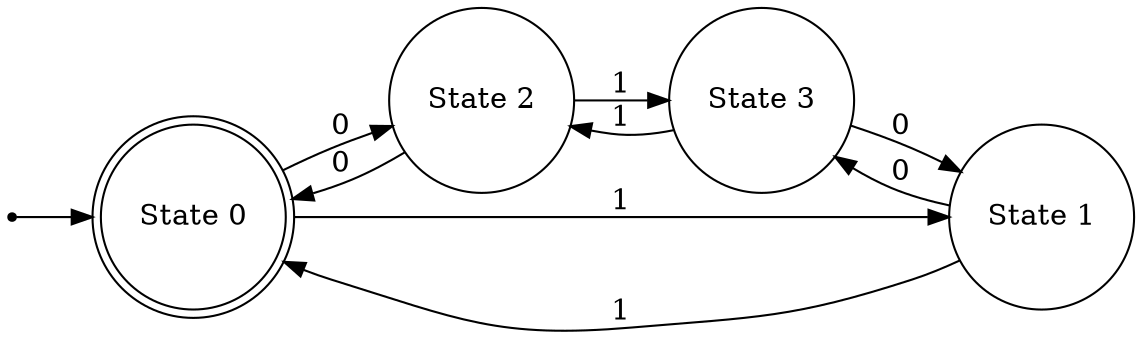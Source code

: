 digraph finite_state_machine {
	rankdir=LR size="8,5"
	node [shape=doublecircle]
	"State 0"
	node [shape=circle]
	"State 3" -> "State 2" [label=1]
	"State 3" -> "State 1" [label=0]
	"State 1" -> "State 0" [label=1]
	"State 1" -> "State 3" [label=0]
	"State 2" -> "State 3" [label=1]
	"State 2" -> "State 0" [label=0]
	"State 0" -> "State 1" [label=1]
	"State 0" -> "State 2" [label=0]
	node [shape=point]
	start
	start -> "State 0"
}